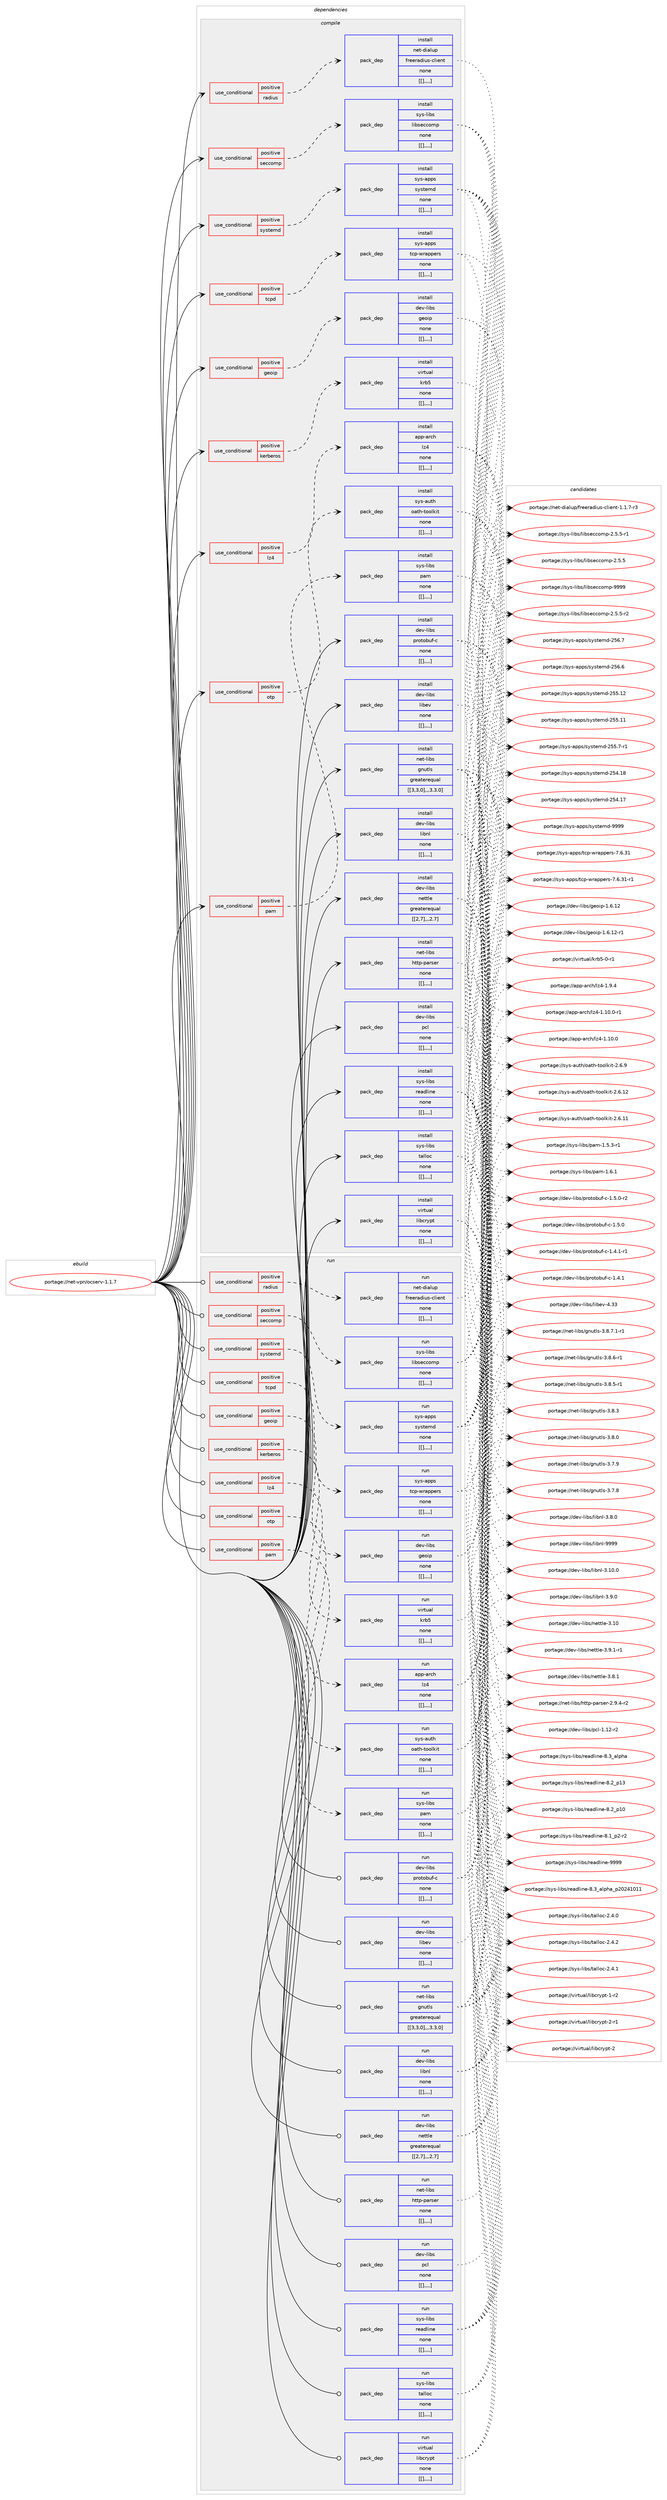 digraph prolog {

# *************
# Graph options
# *************

newrank=true;
concentrate=true;
compound=true;
graph [rankdir=LR,fontname=Helvetica,fontsize=10,ranksep=1.5];#, ranksep=2.5, nodesep=0.2];
edge  [arrowhead=vee];
node  [fontname=Helvetica,fontsize=10];

# **********
# The ebuild
# **********

subgraph cluster_leftcol {
color=gray;
label=<<i>ebuild</i>>;
id [label="portage://net-vpn/ocserv-1.1.7", color=red, width=4, href="../net-vpn/ocserv-1.1.7.svg"];
}

# ****************
# The dependencies
# ****************

subgraph cluster_midcol {
color=gray;
label=<<i>dependencies</i>>;
subgraph cluster_compile {
fillcolor="#eeeeee";
style=filled;
label=<<i>compile</i>>;
subgraph cond108347 {
dependency408914 [label=<<TABLE BORDER="0" CELLBORDER="1" CELLSPACING="0" CELLPADDING="4"><TR><TD ROWSPAN="3" CELLPADDING="10">use_conditional</TD></TR><TR><TD>positive</TD></TR><TR><TD>geoip</TD></TR></TABLE>>, shape=none, color=red];
subgraph pack297546 {
dependency408978 [label=<<TABLE BORDER="0" CELLBORDER="1" CELLSPACING="0" CELLPADDING="4" WIDTH="220"><TR><TD ROWSPAN="6" CELLPADDING="30">pack_dep</TD></TR><TR><TD WIDTH="110">install</TD></TR><TR><TD>dev-libs</TD></TR><TR><TD>geoip</TD></TR><TR><TD>none</TD></TR><TR><TD>[[],,,,]</TD></TR></TABLE>>, shape=none, color=blue];
}
dependency408914:e -> dependency408978:w [weight=20,style="dashed",arrowhead="vee"];
}
id:e -> dependency408914:w [weight=20,style="solid",arrowhead="vee"];
subgraph cond108365 {
dependency408982 [label=<<TABLE BORDER="0" CELLBORDER="1" CELLSPACING="0" CELLPADDING="4"><TR><TD ROWSPAN="3" CELLPADDING="10">use_conditional</TD></TR><TR><TD>positive</TD></TR><TR><TD>kerberos</TD></TR></TABLE>>, shape=none, color=red];
subgraph pack297562 {
dependency409028 [label=<<TABLE BORDER="0" CELLBORDER="1" CELLSPACING="0" CELLPADDING="4" WIDTH="220"><TR><TD ROWSPAN="6" CELLPADDING="30">pack_dep</TD></TR><TR><TD WIDTH="110">install</TD></TR><TR><TD>virtual</TD></TR><TR><TD>krb5</TD></TR><TR><TD>none</TD></TR><TR><TD>[[],,,,]</TD></TR></TABLE>>, shape=none, color=blue];
}
dependency408982:e -> dependency409028:w [weight=20,style="dashed",arrowhead="vee"];
}
id:e -> dependency408982:w [weight=20,style="solid",arrowhead="vee"];
subgraph cond108388 {
dependency409116 [label=<<TABLE BORDER="0" CELLBORDER="1" CELLSPACING="0" CELLPADDING="4"><TR><TD ROWSPAN="3" CELLPADDING="10">use_conditional</TD></TR><TR><TD>positive</TD></TR><TR><TD>lz4</TD></TR></TABLE>>, shape=none, color=red];
subgraph pack297678 {
dependency409139 [label=<<TABLE BORDER="0" CELLBORDER="1" CELLSPACING="0" CELLPADDING="4" WIDTH="220"><TR><TD ROWSPAN="6" CELLPADDING="30">pack_dep</TD></TR><TR><TD WIDTH="110">install</TD></TR><TR><TD>app-arch</TD></TR><TR><TD>lz4</TD></TR><TR><TD>none</TD></TR><TR><TD>[[],,,,]</TD></TR></TABLE>>, shape=none, color=blue];
}
dependency409116:e -> dependency409139:w [weight=20,style="dashed",arrowhead="vee"];
}
id:e -> dependency409116:w [weight=20,style="solid",arrowhead="vee"];
subgraph cond108401 {
dependency409164 [label=<<TABLE BORDER="0" CELLBORDER="1" CELLSPACING="0" CELLPADDING="4"><TR><TD ROWSPAN="3" CELLPADDING="10">use_conditional</TD></TR><TR><TD>positive</TD></TR><TR><TD>otp</TD></TR></TABLE>>, shape=none, color=red];
subgraph pack297699 {
dependency409167 [label=<<TABLE BORDER="0" CELLBORDER="1" CELLSPACING="0" CELLPADDING="4" WIDTH="220"><TR><TD ROWSPAN="6" CELLPADDING="30">pack_dep</TD></TR><TR><TD WIDTH="110">install</TD></TR><TR><TD>sys-auth</TD></TR><TR><TD>oath-toolkit</TD></TR><TR><TD>none</TD></TR><TR><TD>[[],,,,]</TD></TR></TABLE>>, shape=none, color=blue];
}
dependency409164:e -> dependency409167:w [weight=20,style="dashed",arrowhead="vee"];
}
id:e -> dependency409164:w [weight=20,style="solid",arrowhead="vee"];
subgraph cond108414 {
dependency409195 [label=<<TABLE BORDER="0" CELLBORDER="1" CELLSPACING="0" CELLPADDING="4"><TR><TD ROWSPAN="3" CELLPADDING="10">use_conditional</TD></TR><TR><TD>positive</TD></TR><TR><TD>pam</TD></TR></TABLE>>, shape=none, color=red];
subgraph pack297736 {
dependency409223 [label=<<TABLE BORDER="0" CELLBORDER="1" CELLSPACING="0" CELLPADDING="4" WIDTH="220"><TR><TD ROWSPAN="6" CELLPADDING="30">pack_dep</TD></TR><TR><TD WIDTH="110">install</TD></TR><TR><TD>sys-libs</TD></TR><TR><TD>pam</TD></TR><TR><TD>none</TD></TR><TR><TD>[[],,,,]</TD></TR></TABLE>>, shape=none, color=blue];
}
dependency409195:e -> dependency409223:w [weight=20,style="dashed",arrowhead="vee"];
}
id:e -> dependency409195:w [weight=20,style="solid",arrowhead="vee"];
subgraph cond108427 {
dependency409269 [label=<<TABLE BORDER="0" CELLBORDER="1" CELLSPACING="0" CELLPADDING="4"><TR><TD ROWSPAN="3" CELLPADDING="10">use_conditional</TD></TR><TR><TD>positive</TD></TR><TR><TD>radius</TD></TR></TABLE>>, shape=none, color=red];
subgraph pack297790 {
dependency409289 [label=<<TABLE BORDER="0" CELLBORDER="1" CELLSPACING="0" CELLPADDING="4" WIDTH="220"><TR><TD ROWSPAN="6" CELLPADDING="30">pack_dep</TD></TR><TR><TD WIDTH="110">install</TD></TR><TR><TD>net-dialup</TD></TR><TR><TD>freeradius-client</TD></TR><TR><TD>none</TD></TR><TR><TD>[[],,,,]</TD></TR></TABLE>>, shape=none, color=blue];
}
dependency409269:e -> dependency409289:w [weight=20,style="dashed",arrowhead="vee"];
}
id:e -> dependency409269:w [weight=20,style="solid",arrowhead="vee"];
subgraph cond108451 {
dependency409387 [label=<<TABLE BORDER="0" CELLBORDER="1" CELLSPACING="0" CELLPADDING="4"><TR><TD ROWSPAN="3" CELLPADDING="10">use_conditional</TD></TR><TR><TD>positive</TD></TR><TR><TD>seccomp</TD></TR></TABLE>>, shape=none, color=red];
subgraph pack297855 {
dependency409408 [label=<<TABLE BORDER="0" CELLBORDER="1" CELLSPACING="0" CELLPADDING="4" WIDTH="220"><TR><TD ROWSPAN="6" CELLPADDING="30">pack_dep</TD></TR><TR><TD WIDTH="110">install</TD></TR><TR><TD>sys-libs</TD></TR><TR><TD>libseccomp</TD></TR><TR><TD>none</TD></TR><TR><TD>[[],,,,]</TD></TR></TABLE>>, shape=none, color=blue];
}
dependency409387:e -> dependency409408:w [weight=20,style="dashed",arrowhead="vee"];
}
id:e -> dependency409387:w [weight=20,style="solid",arrowhead="vee"];
subgraph cond108478 {
dependency409455 [label=<<TABLE BORDER="0" CELLBORDER="1" CELLSPACING="0" CELLPADDING="4"><TR><TD ROWSPAN="3" CELLPADDING="10">use_conditional</TD></TR><TR><TD>positive</TD></TR><TR><TD>systemd</TD></TR></TABLE>>, shape=none, color=red];
subgraph pack297924 {
dependency409537 [label=<<TABLE BORDER="0" CELLBORDER="1" CELLSPACING="0" CELLPADDING="4" WIDTH="220"><TR><TD ROWSPAN="6" CELLPADDING="30">pack_dep</TD></TR><TR><TD WIDTH="110">install</TD></TR><TR><TD>sys-apps</TD></TR><TR><TD>systemd</TD></TR><TR><TD>none</TD></TR><TR><TD>[[],,,,]</TD></TR></TABLE>>, shape=none, color=blue];
}
dependency409455:e -> dependency409537:w [weight=20,style="dashed",arrowhead="vee"];
}
id:e -> dependency409455:w [weight=20,style="solid",arrowhead="vee"];
subgraph cond108511 {
dependency409543 [label=<<TABLE BORDER="0" CELLBORDER="1" CELLSPACING="0" CELLPADDING="4"><TR><TD ROWSPAN="3" CELLPADDING="10">use_conditional</TD></TR><TR><TD>positive</TD></TR><TR><TD>tcpd</TD></TR></TABLE>>, shape=none, color=red];
subgraph pack297981 {
dependency409565 [label=<<TABLE BORDER="0" CELLBORDER="1" CELLSPACING="0" CELLPADDING="4" WIDTH="220"><TR><TD ROWSPAN="6" CELLPADDING="30">pack_dep</TD></TR><TR><TD WIDTH="110">install</TD></TR><TR><TD>sys-apps</TD></TR><TR><TD>tcp-wrappers</TD></TR><TR><TD>none</TD></TR><TR><TD>[[],,,,]</TD></TR></TABLE>>, shape=none, color=blue];
}
dependency409543:e -> dependency409565:w [weight=20,style="dashed",arrowhead="vee"];
}
id:e -> dependency409543:w [weight=20,style="solid",arrowhead="vee"];
subgraph pack297984 {
dependency409613 [label=<<TABLE BORDER="0" CELLBORDER="1" CELLSPACING="0" CELLPADDING="4" WIDTH="220"><TR><TD ROWSPAN="6" CELLPADDING="30">pack_dep</TD></TR><TR><TD WIDTH="110">install</TD></TR><TR><TD>dev-libs</TD></TR><TR><TD>libev</TD></TR><TR><TD>none</TD></TR><TR><TD>[[],,,,]</TD></TR></TABLE>>, shape=none, color=blue];
}
id:e -> dependency409613:w [weight=20,style="solid",arrowhead="vee"];
subgraph pack298033 {
dependency409685 [label=<<TABLE BORDER="0" CELLBORDER="1" CELLSPACING="0" CELLPADDING="4" WIDTH="220"><TR><TD ROWSPAN="6" CELLPADDING="30">pack_dep</TD></TR><TR><TD WIDTH="110">install</TD></TR><TR><TD>dev-libs</TD></TR><TR><TD>libnl</TD></TR><TR><TD>none</TD></TR><TR><TD>[[],,,,]</TD></TR></TABLE>>, shape=none, color=blue];
}
id:e -> dependency409685:w [weight=20,style="solid",arrowhead="vee"];
subgraph pack298063 {
dependency409708 [label=<<TABLE BORDER="0" CELLBORDER="1" CELLSPACING="0" CELLPADDING="4" WIDTH="220"><TR><TD ROWSPAN="6" CELLPADDING="30">pack_dep</TD></TR><TR><TD WIDTH="110">install</TD></TR><TR><TD>dev-libs</TD></TR><TR><TD>nettle</TD></TR><TR><TD>greaterequal</TD></TR><TR><TD>[[2,7],,,2.7]</TD></TR></TABLE>>, shape=none, color=blue];
}
id:e -> dependency409708:w [weight=20,style="solid",arrowhead="vee"];
subgraph pack298078 {
dependency409764 [label=<<TABLE BORDER="0" CELLBORDER="1" CELLSPACING="0" CELLPADDING="4" WIDTH="220"><TR><TD ROWSPAN="6" CELLPADDING="30">pack_dep</TD></TR><TR><TD WIDTH="110">install</TD></TR><TR><TD>dev-libs</TD></TR><TR><TD>pcl</TD></TR><TR><TD>none</TD></TR><TR><TD>[[],,,,]</TD></TR></TABLE>>, shape=none, color=blue];
}
id:e -> dependency409764:w [weight=20,style="solid",arrowhead="vee"];
subgraph pack298141 {
dependency409847 [label=<<TABLE BORDER="0" CELLBORDER="1" CELLSPACING="0" CELLPADDING="4" WIDTH="220"><TR><TD ROWSPAN="6" CELLPADDING="30">pack_dep</TD></TR><TR><TD WIDTH="110">install</TD></TR><TR><TD>dev-libs</TD></TR><TR><TD>protobuf-c</TD></TR><TR><TD>none</TD></TR><TR><TD>[[],,,,]</TD></TR></TABLE>>, shape=none, color=blue];
}
id:e -> dependency409847:w [weight=20,style="solid",arrowhead="vee"];
subgraph pack298172 {
dependency409874 [label=<<TABLE BORDER="0" CELLBORDER="1" CELLSPACING="0" CELLPADDING="4" WIDTH="220"><TR><TD ROWSPAN="6" CELLPADDING="30">pack_dep</TD></TR><TR><TD WIDTH="110">install</TD></TR><TR><TD>net-libs</TD></TR><TR><TD>gnutls</TD></TR><TR><TD>greaterequal</TD></TR><TR><TD>[[3,3,0],,,3.3.0]</TD></TR></TABLE>>, shape=none, color=blue];
}
id:e -> dependency409874:w [weight=20,style="solid",arrowhead="vee"];
subgraph pack298199 {
dependency409917 [label=<<TABLE BORDER="0" CELLBORDER="1" CELLSPACING="0" CELLPADDING="4" WIDTH="220"><TR><TD ROWSPAN="6" CELLPADDING="30">pack_dep</TD></TR><TR><TD WIDTH="110">install</TD></TR><TR><TD>net-libs</TD></TR><TR><TD>http-parser</TD></TR><TR><TD>none</TD></TR><TR><TD>[[],,,,]</TD></TR></TABLE>>, shape=none, color=blue];
}
id:e -> dependency409917:w [weight=20,style="solid",arrowhead="vee"];
subgraph pack298257 {
dependency410010 [label=<<TABLE BORDER="0" CELLBORDER="1" CELLSPACING="0" CELLPADDING="4" WIDTH="220"><TR><TD ROWSPAN="6" CELLPADDING="30">pack_dep</TD></TR><TR><TD WIDTH="110">install</TD></TR><TR><TD>sys-libs</TD></TR><TR><TD>readline</TD></TR><TR><TD>none</TD></TR><TR><TD>[[],,,,]</TD></TR></TABLE>>, shape=none, color=blue];
}
id:e -> dependency410010:w [weight=20,style="solid",arrowhead="vee"];
subgraph pack298277 {
dependency410014 [label=<<TABLE BORDER="0" CELLBORDER="1" CELLSPACING="0" CELLPADDING="4" WIDTH="220"><TR><TD ROWSPAN="6" CELLPADDING="30">pack_dep</TD></TR><TR><TD WIDTH="110">install</TD></TR><TR><TD>sys-libs</TD></TR><TR><TD>talloc</TD></TR><TR><TD>none</TD></TR><TR><TD>[[],,,,]</TD></TR></TABLE>>, shape=none, color=blue];
}
id:e -> dependency410014:w [weight=20,style="solid",arrowhead="vee"];
subgraph pack298291 {
dependency410080 [label=<<TABLE BORDER="0" CELLBORDER="1" CELLSPACING="0" CELLPADDING="4" WIDTH="220"><TR><TD ROWSPAN="6" CELLPADDING="30">pack_dep</TD></TR><TR><TD WIDTH="110">install</TD></TR><TR><TD>virtual</TD></TR><TR><TD>libcrypt</TD></TR><TR><TD>none</TD></TR><TR><TD>[[],,,,]</TD></TR></TABLE>>, shape=none, color=blue];
}
id:e -> dependency410080:w [weight=20,style="solid",arrowhead="vee"];
}
subgraph cluster_compileandrun {
fillcolor="#eeeeee";
style=filled;
label=<<i>compile and run</i>>;
}
subgraph cluster_run {
fillcolor="#eeeeee";
style=filled;
label=<<i>run</i>>;
subgraph cond108697 {
dependency410105 [label=<<TABLE BORDER="0" CELLBORDER="1" CELLSPACING="0" CELLPADDING="4"><TR><TD ROWSPAN="3" CELLPADDING="10">use_conditional</TD></TR><TR><TD>positive</TD></TR><TR><TD>geoip</TD></TR></TABLE>>, shape=none, color=red];
subgraph pack298368 {
dependency410154 [label=<<TABLE BORDER="0" CELLBORDER="1" CELLSPACING="0" CELLPADDING="4" WIDTH="220"><TR><TD ROWSPAN="6" CELLPADDING="30">pack_dep</TD></TR><TR><TD WIDTH="110">run</TD></TR><TR><TD>dev-libs</TD></TR><TR><TD>geoip</TD></TR><TR><TD>none</TD></TR><TR><TD>[[],,,,]</TD></TR></TABLE>>, shape=none, color=blue];
}
dependency410105:e -> dependency410154:w [weight=20,style="dashed",arrowhead="vee"];
}
id:e -> dependency410105:w [weight=20,style="solid",arrowhead="odot"];
subgraph cond108733 {
dependency410235 [label=<<TABLE BORDER="0" CELLBORDER="1" CELLSPACING="0" CELLPADDING="4"><TR><TD ROWSPAN="3" CELLPADDING="10">use_conditional</TD></TR><TR><TD>positive</TD></TR><TR><TD>kerberos</TD></TR></TABLE>>, shape=none, color=red];
subgraph pack298469 {
dependency410309 [label=<<TABLE BORDER="0" CELLBORDER="1" CELLSPACING="0" CELLPADDING="4" WIDTH="220"><TR><TD ROWSPAN="6" CELLPADDING="30">pack_dep</TD></TR><TR><TD WIDTH="110">run</TD></TR><TR><TD>virtual</TD></TR><TR><TD>krb5</TD></TR><TR><TD>none</TD></TR><TR><TD>[[],,,,]</TD></TR></TABLE>>, shape=none, color=blue];
}
dependency410235:e -> dependency410309:w [weight=20,style="dashed",arrowhead="vee"];
}
id:e -> dependency410235:w [weight=20,style="solid",arrowhead="odot"];
subgraph cond108778 {
dependency410336 [label=<<TABLE BORDER="0" CELLBORDER="1" CELLSPACING="0" CELLPADDING="4"><TR><TD ROWSPAN="3" CELLPADDING="10">use_conditional</TD></TR><TR><TD>positive</TD></TR><TR><TD>lz4</TD></TR></TABLE>>, shape=none, color=red];
subgraph pack298487 {
dependency410359 [label=<<TABLE BORDER="0" CELLBORDER="1" CELLSPACING="0" CELLPADDING="4" WIDTH="220"><TR><TD ROWSPAN="6" CELLPADDING="30">pack_dep</TD></TR><TR><TD WIDTH="110">run</TD></TR><TR><TD>app-arch</TD></TR><TR><TD>lz4</TD></TR><TR><TD>none</TD></TR><TR><TD>[[],,,,]</TD></TR></TABLE>>, shape=none, color=blue];
}
dependency410336:e -> dependency410359:w [weight=20,style="dashed",arrowhead="vee"];
}
id:e -> dependency410336:w [weight=20,style="solid",arrowhead="odot"];
subgraph cond108806 {
dependency410382 [label=<<TABLE BORDER="0" CELLBORDER="1" CELLSPACING="0" CELLPADDING="4"><TR><TD ROWSPAN="3" CELLPADDING="10">use_conditional</TD></TR><TR><TD>positive</TD></TR><TR><TD>otp</TD></TR></TABLE>>, shape=none, color=red];
subgraph pack298528 {
dependency410428 [label=<<TABLE BORDER="0" CELLBORDER="1" CELLSPACING="0" CELLPADDING="4" WIDTH="220"><TR><TD ROWSPAN="6" CELLPADDING="30">pack_dep</TD></TR><TR><TD WIDTH="110">run</TD></TR><TR><TD>sys-auth</TD></TR><TR><TD>oath-toolkit</TD></TR><TR><TD>none</TD></TR><TR><TD>[[],,,,]</TD></TR></TABLE>>, shape=none, color=blue];
}
dependency410382:e -> dependency410428:w [weight=20,style="dashed",arrowhead="vee"];
}
id:e -> dependency410382:w [weight=20,style="solid",arrowhead="odot"];
subgraph cond108856 {
dependency410595 [label=<<TABLE BORDER="0" CELLBORDER="1" CELLSPACING="0" CELLPADDING="4"><TR><TD ROWSPAN="3" CELLPADDING="10">use_conditional</TD></TR><TR><TD>positive</TD></TR><TR><TD>pam</TD></TR></TABLE>>, shape=none, color=red];
subgraph pack298653 {
dependency410613 [label=<<TABLE BORDER="0" CELLBORDER="1" CELLSPACING="0" CELLPADDING="4" WIDTH="220"><TR><TD ROWSPAN="6" CELLPADDING="30">pack_dep</TD></TR><TR><TD WIDTH="110">run</TD></TR><TR><TD>sys-libs</TD></TR><TR><TD>pam</TD></TR><TR><TD>none</TD></TR><TR><TD>[[],,,,]</TD></TR></TABLE>>, shape=none, color=blue];
}
dependency410595:e -> dependency410613:w [weight=20,style="dashed",arrowhead="vee"];
}
id:e -> dependency410595:w [weight=20,style="solid",arrowhead="odot"];
subgraph cond108892 {
dependency410656 [label=<<TABLE BORDER="0" CELLBORDER="1" CELLSPACING="0" CELLPADDING="4"><TR><TD ROWSPAN="3" CELLPADDING="10">use_conditional</TD></TR><TR><TD>positive</TD></TR><TR><TD>radius</TD></TR></TABLE>>, shape=none, color=red];
subgraph pack298689 {
dependency410677 [label=<<TABLE BORDER="0" CELLBORDER="1" CELLSPACING="0" CELLPADDING="4" WIDTH="220"><TR><TD ROWSPAN="6" CELLPADDING="30">pack_dep</TD></TR><TR><TD WIDTH="110">run</TD></TR><TR><TD>net-dialup</TD></TR><TR><TD>freeradius-client</TD></TR><TR><TD>none</TD></TR><TR><TD>[[],,,,]</TD></TR></TABLE>>, shape=none, color=blue];
}
dependency410656:e -> dependency410677:w [weight=20,style="dashed",arrowhead="vee"];
}
id:e -> dependency410656:w [weight=20,style="solid",arrowhead="odot"];
subgraph cond108907 {
dependency410703 [label=<<TABLE BORDER="0" CELLBORDER="1" CELLSPACING="0" CELLPADDING="4"><TR><TD ROWSPAN="3" CELLPADDING="10">use_conditional</TD></TR><TR><TD>positive</TD></TR><TR><TD>seccomp</TD></TR></TABLE>>, shape=none, color=red];
subgraph pack298742 {
dependency410750 [label=<<TABLE BORDER="0" CELLBORDER="1" CELLSPACING="0" CELLPADDING="4" WIDTH="220"><TR><TD ROWSPAN="6" CELLPADDING="30">pack_dep</TD></TR><TR><TD WIDTH="110">run</TD></TR><TR><TD>sys-libs</TD></TR><TR><TD>libseccomp</TD></TR><TR><TD>none</TD></TR><TR><TD>[[],,,,]</TD></TR></TABLE>>, shape=none, color=blue];
}
dependency410703:e -> dependency410750:w [weight=20,style="dashed",arrowhead="vee"];
}
id:e -> dependency410703:w [weight=20,style="solid",arrowhead="odot"];
subgraph cond108932 {
dependency410853 [label=<<TABLE BORDER="0" CELLBORDER="1" CELLSPACING="0" CELLPADDING="4"><TR><TD ROWSPAN="3" CELLPADDING="10">use_conditional</TD></TR><TR><TD>positive</TD></TR><TR><TD>systemd</TD></TR></TABLE>>, shape=none, color=red];
subgraph pack298853 {
dependency410916 [label=<<TABLE BORDER="0" CELLBORDER="1" CELLSPACING="0" CELLPADDING="4" WIDTH="220"><TR><TD ROWSPAN="6" CELLPADDING="30">pack_dep</TD></TR><TR><TD WIDTH="110">run</TD></TR><TR><TD>sys-apps</TD></TR><TR><TD>systemd</TD></TR><TR><TD>none</TD></TR><TR><TD>[[],,,,]</TD></TR></TABLE>>, shape=none, color=blue];
}
dependency410853:e -> dependency410916:w [weight=20,style="dashed",arrowhead="vee"];
}
id:e -> dependency410853:w [weight=20,style="solid",arrowhead="odot"];
subgraph cond108983 {
dependency410946 [label=<<TABLE BORDER="0" CELLBORDER="1" CELLSPACING="0" CELLPADDING="4"><TR><TD ROWSPAN="3" CELLPADDING="10">use_conditional</TD></TR><TR><TD>positive</TD></TR><TR><TD>tcpd</TD></TR></TABLE>>, shape=none, color=red];
subgraph pack298887 {
dependency410978 [label=<<TABLE BORDER="0" CELLBORDER="1" CELLSPACING="0" CELLPADDING="4" WIDTH="220"><TR><TD ROWSPAN="6" CELLPADDING="30">pack_dep</TD></TR><TR><TD WIDTH="110">run</TD></TR><TR><TD>sys-apps</TD></TR><TR><TD>tcp-wrappers</TD></TR><TR><TD>none</TD></TR><TR><TD>[[],,,,]</TD></TR></TABLE>>, shape=none, color=blue];
}
dependency410946:e -> dependency410978:w [weight=20,style="dashed",arrowhead="vee"];
}
id:e -> dependency410946:w [weight=20,style="solid",arrowhead="odot"];
subgraph pack298936 {
dependency411019 [label=<<TABLE BORDER="0" CELLBORDER="1" CELLSPACING="0" CELLPADDING="4" WIDTH="220"><TR><TD ROWSPAN="6" CELLPADDING="30">pack_dep</TD></TR><TR><TD WIDTH="110">run</TD></TR><TR><TD>dev-libs</TD></TR><TR><TD>libev</TD></TR><TR><TD>none</TD></TR><TR><TD>[[],,,,]</TD></TR></TABLE>>, shape=none, color=blue];
}
id:e -> dependency411019:w [weight=20,style="solid",arrowhead="odot"];
subgraph pack298938 {
dependency411024 [label=<<TABLE BORDER="0" CELLBORDER="1" CELLSPACING="0" CELLPADDING="4" WIDTH="220"><TR><TD ROWSPAN="6" CELLPADDING="30">pack_dep</TD></TR><TR><TD WIDTH="110">run</TD></TR><TR><TD>dev-libs</TD></TR><TR><TD>libnl</TD></TR><TR><TD>none</TD></TR><TR><TD>[[],,,,]</TD></TR></TABLE>>, shape=none, color=blue];
}
id:e -> dependency411024:w [weight=20,style="solid",arrowhead="odot"];
subgraph pack298953 {
dependency411074 [label=<<TABLE BORDER="0" CELLBORDER="1" CELLSPACING="0" CELLPADDING="4" WIDTH="220"><TR><TD ROWSPAN="6" CELLPADDING="30">pack_dep</TD></TR><TR><TD WIDTH="110">run</TD></TR><TR><TD>dev-libs</TD></TR><TR><TD>nettle</TD></TR><TR><TD>greaterequal</TD></TR><TR><TD>[[2,7],,,2.7]</TD></TR></TABLE>>, shape=none, color=blue];
}
id:e -> dependency411074:w [weight=20,style="solid",arrowhead="odot"];
subgraph pack299007 {
dependency411134 [label=<<TABLE BORDER="0" CELLBORDER="1" CELLSPACING="0" CELLPADDING="4" WIDTH="220"><TR><TD ROWSPAN="6" CELLPADDING="30">pack_dep</TD></TR><TR><TD WIDTH="110">run</TD></TR><TR><TD>dev-libs</TD></TR><TR><TD>pcl</TD></TR><TR><TD>none</TD></TR><TR><TD>[[],,,,]</TD></TR></TABLE>>, shape=none, color=blue];
}
id:e -> dependency411134:w [weight=20,style="solid",arrowhead="odot"];
subgraph pack299023 {
dependency411155 [label=<<TABLE BORDER="0" CELLBORDER="1" CELLSPACING="0" CELLPADDING="4" WIDTH="220"><TR><TD ROWSPAN="6" CELLPADDING="30">pack_dep</TD></TR><TR><TD WIDTH="110">run</TD></TR><TR><TD>dev-libs</TD></TR><TR><TD>protobuf-c</TD></TR><TR><TD>none</TD></TR><TR><TD>[[],,,,]</TD></TR></TABLE>>, shape=none, color=blue];
}
id:e -> dependency411155:w [weight=20,style="solid",arrowhead="odot"];
subgraph pack299044 {
dependency411225 [label=<<TABLE BORDER="0" CELLBORDER="1" CELLSPACING="0" CELLPADDING="4" WIDTH="220"><TR><TD ROWSPAN="6" CELLPADDING="30">pack_dep</TD></TR><TR><TD WIDTH="110">run</TD></TR><TR><TD>net-libs</TD></TR><TR><TD>gnutls</TD></TR><TR><TD>greaterequal</TD></TR><TR><TD>[[3,3,0],,,3.3.0]</TD></TR></TABLE>>, shape=none, color=blue];
}
id:e -> dependency411225:w [weight=20,style="solid",arrowhead="odot"];
subgraph pack299074 {
dependency411257 [label=<<TABLE BORDER="0" CELLBORDER="1" CELLSPACING="0" CELLPADDING="4" WIDTH="220"><TR><TD ROWSPAN="6" CELLPADDING="30">pack_dep</TD></TR><TR><TD WIDTH="110">run</TD></TR><TR><TD>net-libs</TD></TR><TR><TD>http-parser</TD></TR><TR><TD>none</TD></TR><TR><TD>[[],,,,]</TD></TR></TABLE>>, shape=none, color=blue];
}
id:e -> dependency411257:w [weight=20,style="solid",arrowhead="odot"];
subgraph pack299106 {
dependency411292 [label=<<TABLE BORDER="0" CELLBORDER="1" CELLSPACING="0" CELLPADDING="4" WIDTH="220"><TR><TD ROWSPAN="6" CELLPADDING="30">pack_dep</TD></TR><TR><TD WIDTH="110">run</TD></TR><TR><TD>sys-libs</TD></TR><TR><TD>readline</TD></TR><TR><TD>none</TD></TR><TR><TD>[[],,,,]</TD></TR></TABLE>>, shape=none, color=blue];
}
id:e -> dependency411292:w [weight=20,style="solid",arrowhead="odot"];
subgraph pack299163 {
dependency411396 [label=<<TABLE BORDER="0" CELLBORDER="1" CELLSPACING="0" CELLPADDING="4" WIDTH="220"><TR><TD ROWSPAN="6" CELLPADDING="30">pack_dep</TD></TR><TR><TD WIDTH="110">run</TD></TR><TR><TD>sys-libs</TD></TR><TR><TD>talloc</TD></TR><TR><TD>none</TD></TR><TR><TD>[[],,,,]</TD></TR></TABLE>>, shape=none, color=blue];
}
id:e -> dependency411396:w [weight=20,style="solid",arrowhead="odot"];
subgraph pack299231 {
dependency411467 [label=<<TABLE BORDER="0" CELLBORDER="1" CELLSPACING="0" CELLPADDING="4" WIDTH="220"><TR><TD ROWSPAN="6" CELLPADDING="30">pack_dep</TD></TR><TR><TD WIDTH="110">run</TD></TR><TR><TD>virtual</TD></TR><TR><TD>libcrypt</TD></TR><TR><TD>none</TD></TR><TR><TD>[[],,,,]</TD></TR></TABLE>>, shape=none, color=blue];
}
id:e -> dependency411467:w [weight=20,style="solid",arrowhead="odot"];
}
}

# **************
# The candidates
# **************

subgraph cluster_choices {
rank=same;
color=gray;
label=<<i>candidates</i>>;

subgraph choice298465 {
color=black;
nodesep=1;
choice100101118451081059811547103101111105112454946544649504511449 [label="portage://dev-libs/geoip-1.6.12-r1", color=red, width=4,href="../dev-libs/geoip-1.6.12-r1.svg"];
choice10010111845108105981154710310111110511245494654464950 [label="portage://dev-libs/geoip-1.6.12", color=red, width=4,href="../dev-libs/geoip-1.6.12.svg"];
dependency408978:e -> choice100101118451081059811547103101111105112454946544649504511449:w [style=dotted,weight="100"];
dependency408978:e -> choice10010111845108105981154710310111110511245494654464950:w [style=dotted,weight="100"];
}
subgraph choice298470 {
color=black;
nodesep=1;
choice1181051141161179710847107114985345484511449 [label="portage://virtual/krb5-0-r1", color=red, width=4,href="../virtual/krb5-0-r1.svg"];
dependency409028:e -> choice1181051141161179710847107114985345484511449:w [style=dotted,weight="100"];
}
subgraph choice298473 {
color=black;
nodesep=1;
choice971121124597114991044710812252454946494846484511449 [label="portage://app-arch/lz4-1.10.0-r1", color=red, width=4,href="../app-arch/lz4-1.10.0-r1.svg"];
choice97112112459711499104471081225245494649484648 [label="portage://app-arch/lz4-1.10.0", color=red, width=4,href="../app-arch/lz4-1.10.0.svg"];
choice971121124597114991044710812252454946574652 [label="portage://app-arch/lz4-1.9.4", color=red, width=4,href="../app-arch/lz4-1.9.4.svg"];
dependency409139:e -> choice971121124597114991044710812252454946494846484511449:w [style=dotted,weight="100"];
dependency409139:e -> choice97112112459711499104471081225245494649484648:w [style=dotted,weight="100"];
dependency409139:e -> choice971121124597114991044710812252454946574652:w [style=dotted,weight="100"];
}
subgraph choice298479 {
color=black;
nodesep=1;
choice115121115459711711610447111971161044511611111110810710511645504654464950 [label="portage://sys-auth/oath-toolkit-2.6.12", color=red, width=4,href="../sys-auth/oath-toolkit-2.6.12.svg"];
choice115121115459711711610447111971161044511611111110810710511645504654464949 [label="portage://sys-auth/oath-toolkit-2.6.11", color=red, width=4,href="../sys-auth/oath-toolkit-2.6.11.svg"];
choice1151211154597117116104471119711610445116111111108107105116455046544657 [label="portage://sys-auth/oath-toolkit-2.6.9", color=red, width=4,href="../sys-auth/oath-toolkit-2.6.9.svg"];
dependency409167:e -> choice115121115459711711610447111971161044511611111110810710511645504654464950:w [style=dotted,weight="100"];
dependency409167:e -> choice115121115459711711610447111971161044511611111110810710511645504654464949:w [style=dotted,weight="100"];
dependency409167:e -> choice1151211154597117116104471119711610445116111111108107105116455046544657:w [style=dotted,weight="100"];
}
subgraph choice298498 {
color=black;
nodesep=1;
choice11512111545108105981154711297109454946544649 [label="portage://sys-libs/pam-1.6.1", color=red, width=4,href="../sys-libs/pam-1.6.1.svg"];
choice115121115451081059811547112971094549465346514511449 [label="portage://sys-libs/pam-1.5.3-r1", color=red, width=4,href="../sys-libs/pam-1.5.3-r1.svg"];
dependency409223:e -> choice11512111545108105981154711297109454946544649:w [style=dotted,weight="100"];
dependency409223:e -> choice115121115451081059811547112971094549465346514511449:w [style=dotted,weight="100"];
}
subgraph choice298521 {
color=black;
nodesep=1;
choice1101011164510010597108117112471021141011011149710010511711545991081051011101164549464946554511451 [label="portage://net-dialup/freeradius-client-1.1.7-r3", color=red, width=4,href="../net-dialup/freeradius-client-1.1.7-r3.svg"];
dependency409289:e -> choice1101011164510010597108117112471021141011011149710010511711545991081051011101164549464946554511451:w [style=dotted,weight="100"];
}
subgraph choice298526 {
color=black;
nodesep=1;
choice1151211154510810598115471081059811510199991111091124557575757 [label="portage://sys-libs/libseccomp-9999", color=red, width=4,href="../sys-libs/libseccomp-9999.svg"];
choice1151211154510810598115471081059811510199991111091124550465346534511450 [label="portage://sys-libs/libseccomp-2.5.5-r2", color=red, width=4,href="../sys-libs/libseccomp-2.5.5-r2.svg"];
choice1151211154510810598115471081059811510199991111091124550465346534511449 [label="portage://sys-libs/libseccomp-2.5.5-r1", color=red, width=4,href="../sys-libs/libseccomp-2.5.5-r1.svg"];
choice115121115451081059811547108105981151019999111109112455046534653 [label="portage://sys-libs/libseccomp-2.5.5", color=red, width=4,href="../sys-libs/libseccomp-2.5.5.svg"];
dependency409408:e -> choice1151211154510810598115471081059811510199991111091124557575757:w [style=dotted,weight="100"];
dependency409408:e -> choice1151211154510810598115471081059811510199991111091124550465346534511450:w [style=dotted,weight="100"];
dependency409408:e -> choice1151211154510810598115471081059811510199991111091124550465346534511449:w [style=dotted,weight="100"];
dependency409408:e -> choice115121115451081059811547108105981151019999111109112455046534653:w [style=dotted,weight="100"];
}
subgraph choice298575 {
color=black;
nodesep=1;
choice1151211154597112112115471151211151161011091004557575757 [label="portage://sys-apps/systemd-9999", color=red, width=4,href="../sys-apps/systemd-9999.svg"];
choice115121115459711211211547115121115116101109100455053544655 [label="portage://sys-apps/systemd-256.7", color=red, width=4,href="../sys-apps/systemd-256.7.svg"];
choice115121115459711211211547115121115116101109100455053544654 [label="portage://sys-apps/systemd-256.6", color=red, width=4,href="../sys-apps/systemd-256.6.svg"];
choice11512111545971121121154711512111511610110910045505353464950 [label="portage://sys-apps/systemd-255.12", color=red, width=4,href="../sys-apps/systemd-255.12.svg"];
choice11512111545971121121154711512111511610110910045505353464949 [label="portage://sys-apps/systemd-255.11", color=red, width=4,href="../sys-apps/systemd-255.11.svg"];
choice1151211154597112112115471151211151161011091004550535346554511449 [label="portage://sys-apps/systemd-255.7-r1", color=red, width=4,href="../sys-apps/systemd-255.7-r1.svg"];
choice11512111545971121121154711512111511610110910045505352464956 [label="portage://sys-apps/systemd-254.18", color=red, width=4,href="../sys-apps/systemd-254.18.svg"];
choice11512111545971121121154711512111511610110910045505352464955 [label="portage://sys-apps/systemd-254.17", color=red, width=4,href="../sys-apps/systemd-254.17.svg"];
dependency409537:e -> choice1151211154597112112115471151211151161011091004557575757:w [style=dotted,weight="100"];
dependency409537:e -> choice115121115459711211211547115121115116101109100455053544655:w [style=dotted,weight="100"];
dependency409537:e -> choice115121115459711211211547115121115116101109100455053544654:w [style=dotted,weight="100"];
dependency409537:e -> choice11512111545971121121154711512111511610110910045505353464950:w [style=dotted,weight="100"];
dependency409537:e -> choice11512111545971121121154711512111511610110910045505353464949:w [style=dotted,weight="100"];
dependency409537:e -> choice1151211154597112112115471151211151161011091004550535346554511449:w [style=dotted,weight="100"];
dependency409537:e -> choice11512111545971121121154711512111511610110910045505352464956:w [style=dotted,weight="100"];
dependency409537:e -> choice11512111545971121121154711512111511610110910045505352464955:w [style=dotted,weight="100"];
}
subgraph choice298597 {
color=black;
nodesep=1;
choice115121115459711211211547116991124511911497112112101114115455546544651494511449 [label="portage://sys-apps/tcp-wrappers-7.6.31-r1", color=red, width=4,href="../sys-apps/tcp-wrappers-7.6.31-r1.svg"];
choice11512111545971121121154711699112451191149711211210111411545554654465149 [label="portage://sys-apps/tcp-wrappers-7.6.31", color=red, width=4,href="../sys-apps/tcp-wrappers-7.6.31.svg"];
dependency409565:e -> choice115121115459711211211547116991124511911497112112101114115455546544651494511449:w [style=dotted,weight="100"];
dependency409565:e -> choice11512111545971121121154711699112451191149711211210111411545554654465149:w [style=dotted,weight="100"];
}
subgraph choice298602 {
color=black;
nodesep=1;
choice100101118451081059811547108105981011184552465151 [label="portage://dev-libs/libev-4.33", color=red, width=4,href="../dev-libs/libev-4.33.svg"];
dependency409613:e -> choice100101118451081059811547108105981011184552465151:w [style=dotted,weight="100"];
}
subgraph choice298633 {
color=black;
nodesep=1;
choice100101118451081059811547108105981101084557575757 [label="portage://dev-libs/libnl-9999", color=red, width=4,href="../dev-libs/libnl-9999.svg"];
choice1001011184510810598115471081059811010845514649484648 [label="portage://dev-libs/libnl-3.10.0", color=red, width=4,href="../dev-libs/libnl-3.10.0.svg"];
choice10010111845108105981154710810598110108455146574648 [label="portage://dev-libs/libnl-3.9.0", color=red, width=4,href="../dev-libs/libnl-3.9.0.svg"];
choice10010111845108105981154710810598110108455146564648 [label="portage://dev-libs/libnl-3.8.0", color=red, width=4,href="../dev-libs/libnl-3.8.0.svg"];
dependency409685:e -> choice100101118451081059811547108105981101084557575757:w [style=dotted,weight="100"];
dependency409685:e -> choice1001011184510810598115471081059811010845514649484648:w [style=dotted,weight="100"];
dependency409685:e -> choice10010111845108105981154710810598110108455146574648:w [style=dotted,weight="100"];
dependency409685:e -> choice10010111845108105981154710810598110108455146564648:w [style=dotted,weight="100"];
}
subgraph choice298688 {
color=black;
nodesep=1;
choice1001011184510810598115471101011161161081014551464948 [label="portage://dev-libs/nettle-3.10", color=red, width=4,href="../dev-libs/nettle-3.10.svg"];
choice1001011184510810598115471101011161161081014551465746494511449 [label="portage://dev-libs/nettle-3.9.1-r1", color=red, width=4,href="../dev-libs/nettle-3.9.1-r1.svg"];
choice100101118451081059811547110101116116108101455146564649 [label="portage://dev-libs/nettle-3.8.1", color=red, width=4,href="../dev-libs/nettle-3.8.1.svg"];
dependency409708:e -> choice1001011184510810598115471101011161161081014551464948:w [style=dotted,weight="100"];
dependency409708:e -> choice1001011184510810598115471101011161161081014551465746494511449:w [style=dotted,weight="100"];
dependency409708:e -> choice100101118451081059811547110101116116108101455146564649:w [style=dotted,weight="100"];
}
subgraph choice298717 {
color=black;
nodesep=1;
choice1001011184510810598115471129910845494649504511450 [label="portage://dev-libs/pcl-1.12-r2", color=red, width=4,href="../dev-libs/pcl-1.12-r2.svg"];
dependency409764:e -> choice1001011184510810598115471129910845494649504511450:w [style=dotted,weight="100"];
}
subgraph choice298736 {
color=black;
nodesep=1;
choice1001011184510810598115471121141111161119811710245994549465346484511450 [label="portage://dev-libs/protobuf-c-1.5.0-r2", color=red, width=4,href="../dev-libs/protobuf-c-1.5.0-r2.svg"];
choice100101118451081059811547112114111116111981171024599454946534648 [label="portage://dev-libs/protobuf-c-1.5.0", color=red, width=4,href="../dev-libs/protobuf-c-1.5.0.svg"];
choice1001011184510810598115471121141111161119811710245994549465246494511449 [label="portage://dev-libs/protobuf-c-1.4.1-r1", color=red, width=4,href="../dev-libs/protobuf-c-1.4.1-r1.svg"];
choice100101118451081059811547112114111116111981171024599454946524649 [label="portage://dev-libs/protobuf-c-1.4.1", color=red, width=4,href="../dev-libs/protobuf-c-1.4.1.svg"];
dependency409847:e -> choice1001011184510810598115471121141111161119811710245994549465346484511450:w [style=dotted,weight="100"];
dependency409847:e -> choice100101118451081059811547112114111116111981171024599454946534648:w [style=dotted,weight="100"];
dependency409847:e -> choice1001011184510810598115471121141111161119811710245994549465246494511449:w [style=dotted,weight="100"];
dependency409847:e -> choice100101118451081059811547112114111116111981171024599454946524649:w [style=dotted,weight="100"];
}
subgraph choice298771 {
color=black;
nodesep=1;
choice11010111645108105981154710311011711610811545514656465546494511449 [label="portage://net-libs/gnutls-3.8.7.1-r1", color=red, width=4,href="../net-libs/gnutls-3.8.7.1-r1.svg"];
choice1101011164510810598115471031101171161081154551465646544511449 [label="portage://net-libs/gnutls-3.8.6-r1", color=red, width=4,href="../net-libs/gnutls-3.8.6-r1.svg"];
choice1101011164510810598115471031101171161081154551465646534511449 [label="portage://net-libs/gnutls-3.8.5-r1", color=red, width=4,href="../net-libs/gnutls-3.8.5-r1.svg"];
choice110101116451081059811547103110117116108115455146564651 [label="portage://net-libs/gnutls-3.8.3", color=red, width=4,href="../net-libs/gnutls-3.8.3.svg"];
choice110101116451081059811547103110117116108115455146564648 [label="portage://net-libs/gnutls-3.8.0", color=red, width=4,href="../net-libs/gnutls-3.8.0.svg"];
choice110101116451081059811547103110117116108115455146554657 [label="portage://net-libs/gnutls-3.7.9", color=red, width=4,href="../net-libs/gnutls-3.7.9.svg"];
choice110101116451081059811547103110117116108115455146554656 [label="portage://net-libs/gnutls-3.7.8", color=red, width=4,href="../net-libs/gnutls-3.7.8.svg"];
dependency409874:e -> choice11010111645108105981154710311011711610811545514656465546494511449:w [style=dotted,weight="100"];
dependency409874:e -> choice1101011164510810598115471031101171161081154551465646544511449:w [style=dotted,weight="100"];
dependency409874:e -> choice1101011164510810598115471031101171161081154551465646534511449:w [style=dotted,weight="100"];
dependency409874:e -> choice110101116451081059811547103110117116108115455146564651:w [style=dotted,weight="100"];
dependency409874:e -> choice110101116451081059811547103110117116108115455146564648:w [style=dotted,weight="100"];
dependency409874:e -> choice110101116451081059811547103110117116108115455146554657:w [style=dotted,weight="100"];
dependency409874:e -> choice110101116451081059811547103110117116108115455146554656:w [style=dotted,weight="100"];
}
subgraph choice298781 {
color=black;
nodesep=1;
choice11010111645108105981154710411611611245112971141151011144550465746524511450 [label="portage://net-libs/http-parser-2.9.4-r2", color=red, width=4,href="../net-libs/http-parser-2.9.4-r2.svg"];
dependency409917:e -> choice11010111645108105981154710411611611245112971141151011144550465746524511450:w [style=dotted,weight="100"];
}
subgraph choice298824 {
color=black;
nodesep=1;
choice115121115451081059811547114101971001081051101014557575757 [label="portage://sys-libs/readline-9999", color=red, width=4,href="../sys-libs/readline-9999.svg"];
choice1151211154510810598115471141019710010810511010145564651959710811210497951125048505249484949 [label="portage://sys-libs/readline-8.3_alpha_p20241011", color=red, width=4,href="../sys-libs/readline-8.3_alpha_p20241011.svg"];
choice1151211154510810598115471141019710010810511010145564651959710811210497 [label="portage://sys-libs/readline-8.3_alpha", color=red, width=4,href="../sys-libs/readline-8.3_alpha.svg"];
choice1151211154510810598115471141019710010810511010145564650951124951 [label="portage://sys-libs/readline-8.2_p13", color=red, width=4,href="../sys-libs/readline-8.2_p13.svg"];
choice1151211154510810598115471141019710010810511010145564650951124948 [label="portage://sys-libs/readline-8.2_p10", color=red, width=4,href="../sys-libs/readline-8.2_p10.svg"];
choice115121115451081059811547114101971001081051101014556464995112504511450 [label="portage://sys-libs/readline-8.1_p2-r2", color=red, width=4,href="../sys-libs/readline-8.1_p2-r2.svg"];
dependency410010:e -> choice115121115451081059811547114101971001081051101014557575757:w [style=dotted,weight="100"];
dependency410010:e -> choice1151211154510810598115471141019710010810511010145564651959710811210497951125048505249484949:w [style=dotted,weight="100"];
dependency410010:e -> choice1151211154510810598115471141019710010810511010145564651959710811210497:w [style=dotted,weight="100"];
dependency410010:e -> choice1151211154510810598115471141019710010810511010145564650951124951:w [style=dotted,weight="100"];
dependency410010:e -> choice1151211154510810598115471141019710010810511010145564650951124948:w [style=dotted,weight="100"];
dependency410010:e -> choice115121115451081059811547114101971001081051101014556464995112504511450:w [style=dotted,weight="100"];
}
subgraph choice298829 {
color=black;
nodesep=1;
choice1151211154510810598115471169710810811199455046524650 [label="portage://sys-libs/talloc-2.4.2", color=red, width=4,href="../sys-libs/talloc-2.4.2.svg"];
choice1151211154510810598115471169710810811199455046524649 [label="portage://sys-libs/talloc-2.4.1", color=red, width=4,href="../sys-libs/talloc-2.4.1.svg"];
choice1151211154510810598115471169710810811199455046524648 [label="portage://sys-libs/talloc-2.4.0", color=red, width=4,href="../sys-libs/talloc-2.4.0.svg"];
dependency410014:e -> choice1151211154510810598115471169710810811199455046524650:w [style=dotted,weight="100"];
dependency410014:e -> choice1151211154510810598115471169710810811199455046524649:w [style=dotted,weight="100"];
dependency410014:e -> choice1151211154510810598115471169710810811199455046524648:w [style=dotted,weight="100"];
}
subgraph choice298832 {
color=black;
nodesep=1;
choice1181051141161179710847108105989911412111211645504511449 [label="portage://virtual/libcrypt-2-r1", color=red, width=4,href="../virtual/libcrypt-2-r1.svg"];
choice118105114116117971084710810598991141211121164550 [label="portage://virtual/libcrypt-2", color=red, width=4,href="../virtual/libcrypt-2.svg"];
choice1181051141161179710847108105989911412111211645494511450 [label="portage://virtual/libcrypt-1-r2", color=red, width=4,href="../virtual/libcrypt-1-r2.svg"];
dependency410080:e -> choice1181051141161179710847108105989911412111211645504511449:w [style=dotted,weight="100"];
dependency410080:e -> choice118105114116117971084710810598991141211121164550:w [style=dotted,weight="100"];
dependency410080:e -> choice1181051141161179710847108105989911412111211645494511450:w [style=dotted,weight="100"];
}
subgraph choice298843 {
color=black;
nodesep=1;
choice100101118451081059811547103101111105112454946544649504511449 [label="portage://dev-libs/geoip-1.6.12-r1", color=red, width=4,href="../dev-libs/geoip-1.6.12-r1.svg"];
choice10010111845108105981154710310111110511245494654464950 [label="portage://dev-libs/geoip-1.6.12", color=red, width=4,href="../dev-libs/geoip-1.6.12.svg"];
dependency410154:e -> choice100101118451081059811547103101111105112454946544649504511449:w [style=dotted,weight="100"];
dependency410154:e -> choice10010111845108105981154710310111110511245494654464950:w [style=dotted,weight="100"];
}
subgraph choice298847 {
color=black;
nodesep=1;
choice1181051141161179710847107114985345484511449 [label="portage://virtual/krb5-0-r1", color=red, width=4,href="../virtual/krb5-0-r1.svg"];
dependency410309:e -> choice1181051141161179710847107114985345484511449:w [style=dotted,weight="100"];
}
subgraph choice298849 {
color=black;
nodesep=1;
choice971121124597114991044710812252454946494846484511449 [label="portage://app-arch/lz4-1.10.0-r1", color=red, width=4,href="../app-arch/lz4-1.10.0-r1.svg"];
choice97112112459711499104471081225245494649484648 [label="portage://app-arch/lz4-1.10.0", color=red, width=4,href="../app-arch/lz4-1.10.0.svg"];
choice971121124597114991044710812252454946574652 [label="portage://app-arch/lz4-1.9.4", color=red, width=4,href="../app-arch/lz4-1.9.4.svg"];
dependency410359:e -> choice971121124597114991044710812252454946494846484511449:w [style=dotted,weight="100"];
dependency410359:e -> choice97112112459711499104471081225245494649484648:w [style=dotted,weight="100"];
dependency410359:e -> choice971121124597114991044710812252454946574652:w [style=dotted,weight="100"];
}
subgraph choice298899 {
color=black;
nodesep=1;
choice115121115459711711610447111971161044511611111110810710511645504654464950 [label="portage://sys-auth/oath-toolkit-2.6.12", color=red, width=4,href="../sys-auth/oath-toolkit-2.6.12.svg"];
choice115121115459711711610447111971161044511611111110810710511645504654464949 [label="portage://sys-auth/oath-toolkit-2.6.11", color=red, width=4,href="../sys-auth/oath-toolkit-2.6.11.svg"];
choice1151211154597117116104471119711610445116111111108107105116455046544657 [label="portage://sys-auth/oath-toolkit-2.6.9", color=red, width=4,href="../sys-auth/oath-toolkit-2.6.9.svg"];
dependency410428:e -> choice115121115459711711610447111971161044511611111110810710511645504654464950:w [style=dotted,weight="100"];
dependency410428:e -> choice115121115459711711610447111971161044511611111110810710511645504654464949:w [style=dotted,weight="100"];
dependency410428:e -> choice1151211154597117116104471119711610445116111111108107105116455046544657:w [style=dotted,weight="100"];
}
subgraph choice298905 {
color=black;
nodesep=1;
choice11512111545108105981154711297109454946544649 [label="portage://sys-libs/pam-1.6.1", color=red, width=4,href="../sys-libs/pam-1.6.1.svg"];
choice115121115451081059811547112971094549465346514511449 [label="portage://sys-libs/pam-1.5.3-r1", color=red, width=4,href="../sys-libs/pam-1.5.3-r1.svg"];
dependency410613:e -> choice11512111545108105981154711297109454946544649:w [style=dotted,weight="100"];
dependency410613:e -> choice115121115451081059811547112971094549465346514511449:w [style=dotted,weight="100"];
}
subgraph choice298937 {
color=black;
nodesep=1;
choice1101011164510010597108117112471021141011011149710010511711545991081051011101164549464946554511451 [label="portage://net-dialup/freeradius-client-1.1.7-r3", color=red, width=4,href="../net-dialup/freeradius-client-1.1.7-r3.svg"];
dependency410677:e -> choice1101011164510010597108117112471021141011011149710010511711545991081051011101164549464946554511451:w [style=dotted,weight="100"];
}
subgraph choice298940 {
color=black;
nodesep=1;
choice1151211154510810598115471081059811510199991111091124557575757 [label="portage://sys-libs/libseccomp-9999", color=red, width=4,href="../sys-libs/libseccomp-9999.svg"];
choice1151211154510810598115471081059811510199991111091124550465346534511450 [label="portage://sys-libs/libseccomp-2.5.5-r2", color=red, width=4,href="../sys-libs/libseccomp-2.5.5-r2.svg"];
choice1151211154510810598115471081059811510199991111091124550465346534511449 [label="portage://sys-libs/libseccomp-2.5.5-r1", color=red, width=4,href="../sys-libs/libseccomp-2.5.5-r1.svg"];
choice115121115451081059811547108105981151019999111109112455046534653 [label="portage://sys-libs/libseccomp-2.5.5", color=red, width=4,href="../sys-libs/libseccomp-2.5.5.svg"];
dependency410750:e -> choice1151211154510810598115471081059811510199991111091124557575757:w [style=dotted,weight="100"];
dependency410750:e -> choice1151211154510810598115471081059811510199991111091124550465346534511450:w [style=dotted,weight="100"];
dependency410750:e -> choice1151211154510810598115471081059811510199991111091124550465346534511449:w [style=dotted,weight="100"];
dependency410750:e -> choice115121115451081059811547108105981151019999111109112455046534653:w [style=dotted,weight="100"];
}
subgraph choice298991 {
color=black;
nodesep=1;
choice1151211154597112112115471151211151161011091004557575757 [label="portage://sys-apps/systemd-9999", color=red, width=4,href="../sys-apps/systemd-9999.svg"];
choice115121115459711211211547115121115116101109100455053544655 [label="portage://sys-apps/systemd-256.7", color=red, width=4,href="../sys-apps/systemd-256.7.svg"];
choice115121115459711211211547115121115116101109100455053544654 [label="portage://sys-apps/systemd-256.6", color=red, width=4,href="../sys-apps/systemd-256.6.svg"];
choice11512111545971121121154711512111511610110910045505353464950 [label="portage://sys-apps/systemd-255.12", color=red, width=4,href="../sys-apps/systemd-255.12.svg"];
choice11512111545971121121154711512111511610110910045505353464949 [label="portage://sys-apps/systemd-255.11", color=red, width=4,href="../sys-apps/systemd-255.11.svg"];
choice1151211154597112112115471151211151161011091004550535346554511449 [label="portage://sys-apps/systemd-255.7-r1", color=red, width=4,href="../sys-apps/systemd-255.7-r1.svg"];
choice11512111545971121121154711512111511610110910045505352464956 [label="portage://sys-apps/systemd-254.18", color=red, width=4,href="../sys-apps/systemd-254.18.svg"];
choice11512111545971121121154711512111511610110910045505352464955 [label="portage://sys-apps/systemd-254.17", color=red, width=4,href="../sys-apps/systemd-254.17.svg"];
dependency410916:e -> choice1151211154597112112115471151211151161011091004557575757:w [style=dotted,weight="100"];
dependency410916:e -> choice115121115459711211211547115121115116101109100455053544655:w [style=dotted,weight="100"];
dependency410916:e -> choice115121115459711211211547115121115116101109100455053544654:w [style=dotted,weight="100"];
dependency410916:e -> choice11512111545971121121154711512111511610110910045505353464950:w [style=dotted,weight="100"];
dependency410916:e -> choice11512111545971121121154711512111511610110910045505353464949:w [style=dotted,weight="100"];
dependency410916:e -> choice1151211154597112112115471151211151161011091004550535346554511449:w [style=dotted,weight="100"];
dependency410916:e -> choice11512111545971121121154711512111511610110910045505352464956:w [style=dotted,weight="100"];
dependency410916:e -> choice11512111545971121121154711512111511610110910045505352464955:w [style=dotted,weight="100"];
}
subgraph choice299011 {
color=black;
nodesep=1;
choice115121115459711211211547116991124511911497112112101114115455546544651494511449 [label="portage://sys-apps/tcp-wrappers-7.6.31-r1", color=red, width=4,href="../sys-apps/tcp-wrappers-7.6.31-r1.svg"];
choice11512111545971121121154711699112451191149711211210111411545554654465149 [label="portage://sys-apps/tcp-wrappers-7.6.31", color=red, width=4,href="../sys-apps/tcp-wrappers-7.6.31.svg"];
dependency410978:e -> choice115121115459711211211547116991124511911497112112101114115455546544651494511449:w [style=dotted,weight="100"];
dependency410978:e -> choice11512111545971121121154711699112451191149711211210111411545554654465149:w [style=dotted,weight="100"];
}
subgraph choice299037 {
color=black;
nodesep=1;
choice100101118451081059811547108105981011184552465151 [label="portage://dev-libs/libev-4.33", color=red, width=4,href="../dev-libs/libev-4.33.svg"];
dependency411019:e -> choice100101118451081059811547108105981011184552465151:w [style=dotted,weight="100"];
}
subgraph choice299073 {
color=black;
nodesep=1;
choice100101118451081059811547108105981101084557575757 [label="portage://dev-libs/libnl-9999", color=red, width=4,href="../dev-libs/libnl-9999.svg"];
choice1001011184510810598115471081059811010845514649484648 [label="portage://dev-libs/libnl-3.10.0", color=red, width=4,href="../dev-libs/libnl-3.10.0.svg"];
choice10010111845108105981154710810598110108455146574648 [label="portage://dev-libs/libnl-3.9.0", color=red, width=4,href="../dev-libs/libnl-3.9.0.svg"];
choice10010111845108105981154710810598110108455146564648 [label="portage://dev-libs/libnl-3.8.0", color=red, width=4,href="../dev-libs/libnl-3.8.0.svg"];
dependency411024:e -> choice100101118451081059811547108105981101084557575757:w [style=dotted,weight="100"];
dependency411024:e -> choice1001011184510810598115471081059811010845514649484648:w [style=dotted,weight="100"];
dependency411024:e -> choice10010111845108105981154710810598110108455146574648:w [style=dotted,weight="100"];
dependency411024:e -> choice10010111845108105981154710810598110108455146564648:w [style=dotted,weight="100"];
}
subgraph choice299075 {
color=black;
nodesep=1;
choice1001011184510810598115471101011161161081014551464948 [label="portage://dev-libs/nettle-3.10", color=red, width=4,href="../dev-libs/nettle-3.10.svg"];
choice1001011184510810598115471101011161161081014551465746494511449 [label="portage://dev-libs/nettle-3.9.1-r1", color=red, width=4,href="../dev-libs/nettle-3.9.1-r1.svg"];
choice100101118451081059811547110101116116108101455146564649 [label="portage://dev-libs/nettle-3.8.1", color=red, width=4,href="../dev-libs/nettle-3.8.1.svg"];
dependency411074:e -> choice1001011184510810598115471101011161161081014551464948:w [style=dotted,weight="100"];
dependency411074:e -> choice1001011184510810598115471101011161161081014551465746494511449:w [style=dotted,weight="100"];
dependency411074:e -> choice100101118451081059811547110101116116108101455146564649:w [style=dotted,weight="100"];
}
subgraph choice299077 {
color=black;
nodesep=1;
choice1001011184510810598115471129910845494649504511450 [label="portage://dev-libs/pcl-1.12-r2", color=red, width=4,href="../dev-libs/pcl-1.12-r2.svg"];
dependency411134:e -> choice1001011184510810598115471129910845494649504511450:w [style=dotted,weight="100"];
}
subgraph choice299095 {
color=black;
nodesep=1;
choice1001011184510810598115471121141111161119811710245994549465346484511450 [label="portage://dev-libs/protobuf-c-1.5.0-r2", color=red, width=4,href="../dev-libs/protobuf-c-1.5.0-r2.svg"];
choice100101118451081059811547112114111116111981171024599454946534648 [label="portage://dev-libs/protobuf-c-1.5.0", color=red, width=4,href="../dev-libs/protobuf-c-1.5.0.svg"];
choice1001011184510810598115471121141111161119811710245994549465246494511449 [label="portage://dev-libs/protobuf-c-1.4.1-r1", color=red, width=4,href="../dev-libs/protobuf-c-1.4.1-r1.svg"];
choice100101118451081059811547112114111116111981171024599454946524649 [label="portage://dev-libs/protobuf-c-1.4.1", color=red, width=4,href="../dev-libs/protobuf-c-1.4.1.svg"];
dependency411155:e -> choice1001011184510810598115471121141111161119811710245994549465346484511450:w [style=dotted,weight="100"];
dependency411155:e -> choice100101118451081059811547112114111116111981171024599454946534648:w [style=dotted,weight="100"];
dependency411155:e -> choice1001011184510810598115471121141111161119811710245994549465246494511449:w [style=dotted,weight="100"];
dependency411155:e -> choice100101118451081059811547112114111116111981171024599454946524649:w [style=dotted,weight="100"];
}
subgraph choice299099 {
color=black;
nodesep=1;
choice11010111645108105981154710311011711610811545514656465546494511449 [label="portage://net-libs/gnutls-3.8.7.1-r1", color=red, width=4,href="../net-libs/gnutls-3.8.7.1-r1.svg"];
choice1101011164510810598115471031101171161081154551465646544511449 [label="portage://net-libs/gnutls-3.8.6-r1", color=red, width=4,href="../net-libs/gnutls-3.8.6-r1.svg"];
choice1101011164510810598115471031101171161081154551465646534511449 [label="portage://net-libs/gnutls-3.8.5-r1", color=red, width=4,href="../net-libs/gnutls-3.8.5-r1.svg"];
choice110101116451081059811547103110117116108115455146564651 [label="portage://net-libs/gnutls-3.8.3", color=red, width=4,href="../net-libs/gnutls-3.8.3.svg"];
choice110101116451081059811547103110117116108115455146564648 [label="portage://net-libs/gnutls-3.8.0", color=red, width=4,href="../net-libs/gnutls-3.8.0.svg"];
choice110101116451081059811547103110117116108115455146554657 [label="portage://net-libs/gnutls-3.7.9", color=red, width=4,href="../net-libs/gnutls-3.7.9.svg"];
choice110101116451081059811547103110117116108115455146554656 [label="portage://net-libs/gnutls-3.7.8", color=red, width=4,href="../net-libs/gnutls-3.7.8.svg"];
dependency411225:e -> choice11010111645108105981154710311011711610811545514656465546494511449:w [style=dotted,weight="100"];
dependency411225:e -> choice1101011164510810598115471031101171161081154551465646544511449:w [style=dotted,weight="100"];
dependency411225:e -> choice1101011164510810598115471031101171161081154551465646534511449:w [style=dotted,weight="100"];
dependency411225:e -> choice110101116451081059811547103110117116108115455146564651:w [style=dotted,weight="100"];
dependency411225:e -> choice110101116451081059811547103110117116108115455146564648:w [style=dotted,weight="100"];
dependency411225:e -> choice110101116451081059811547103110117116108115455146554657:w [style=dotted,weight="100"];
dependency411225:e -> choice110101116451081059811547103110117116108115455146554656:w [style=dotted,weight="100"];
}
subgraph choice299129 {
color=black;
nodesep=1;
choice11010111645108105981154710411611611245112971141151011144550465746524511450 [label="portage://net-libs/http-parser-2.9.4-r2", color=red, width=4,href="../net-libs/http-parser-2.9.4-r2.svg"];
dependency411257:e -> choice11010111645108105981154710411611611245112971141151011144550465746524511450:w [style=dotted,weight="100"];
}
subgraph choice299131 {
color=black;
nodesep=1;
choice115121115451081059811547114101971001081051101014557575757 [label="portage://sys-libs/readline-9999", color=red, width=4,href="../sys-libs/readline-9999.svg"];
choice1151211154510810598115471141019710010810511010145564651959710811210497951125048505249484949 [label="portage://sys-libs/readline-8.3_alpha_p20241011", color=red, width=4,href="../sys-libs/readline-8.3_alpha_p20241011.svg"];
choice1151211154510810598115471141019710010810511010145564651959710811210497 [label="portage://sys-libs/readline-8.3_alpha", color=red, width=4,href="../sys-libs/readline-8.3_alpha.svg"];
choice1151211154510810598115471141019710010810511010145564650951124951 [label="portage://sys-libs/readline-8.2_p13", color=red, width=4,href="../sys-libs/readline-8.2_p13.svg"];
choice1151211154510810598115471141019710010810511010145564650951124948 [label="portage://sys-libs/readline-8.2_p10", color=red, width=4,href="../sys-libs/readline-8.2_p10.svg"];
choice115121115451081059811547114101971001081051101014556464995112504511450 [label="portage://sys-libs/readline-8.1_p2-r2", color=red, width=4,href="../sys-libs/readline-8.1_p2-r2.svg"];
dependency411292:e -> choice115121115451081059811547114101971001081051101014557575757:w [style=dotted,weight="100"];
dependency411292:e -> choice1151211154510810598115471141019710010810511010145564651959710811210497951125048505249484949:w [style=dotted,weight="100"];
dependency411292:e -> choice1151211154510810598115471141019710010810511010145564651959710811210497:w [style=dotted,weight="100"];
dependency411292:e -> choice1151211154510810598115471141019710010810511010145564650951124951:w [style=dotted,weight="100"];
dependency411292:e -> choice1151211154510810598115471141019710010810511010145564650951124948:w [style=dotted,weight="100"];
dependency411292:e -> choice115121115451081059811547114101971001081051101014556464995112504511450:w [style=dotted,weight="100"];
}
subgraph choice299166 {
color=black;
nodesep=1;
choice1151211154510810598115471169710810811199455046524650 [label="portage://sys-libs/talloc-2.4.2", color=red, width=4,href="../sys-libs/talloc-2.4.2.svg"];
choice1151211154510810598115471169710810811199455046524649 [label="portage://sys-libs/talloc-2.4.1", color=red, width=4,href="../sys-libs/talloc-2.4.1.svg"];
choice1151211154510810598115471169710810811199455046524648 [label="portage://sys-libs/talloc-2.4.0", color=red, width=4,href="../sys-libs/talloc-2.4.0.svg"];
dependency411396:e -> choice1151211154510810598115471169710810811199455046524650:w [style=dotted,weight="100"];
dependency411396:e -> choice1151211154510810598115471169710810811199455046524649:w [style=dotted,weight="100"];
dependency411396:e -> choice1151211154510810598115471169710810811199455046524648:w [style=dotted,weight="100"];
}
subgraph choice299184 {
color=black;
nodesep=1;
choice1181051141161179710847108105989911412111211645504511449 [label="portage://virtual/libcrypt-2-r1", color=red, width=4,href="../virtual/libcrypt-2-r1.svg"];
choice118105114116117971084710810598991141211121164550 [label="portage://virtual/libcrypt-2", color=red, width=4,href="../virtual/libcrypt-2.svg"];
choice1181051141161179710847108105989911412111211645494511450 [label="portage://virtual/libcrypt-1-r2", color=red, width=4,href="../virtual/libcrypt-1-r2.svg"];
dependency411467:e -> choice1181051141161179710847108105989911412111211645504511449:w [style=dotted,weight="100"];
dependency411467:e -> choice118105114116117971084710810598991141211121164550:w [style=dotted,weight="100"];
dependency411467:e -> choice1181051141161179710847108105989911412111211645494511450:w [style=dotted,weight="100"];
}
}

}
